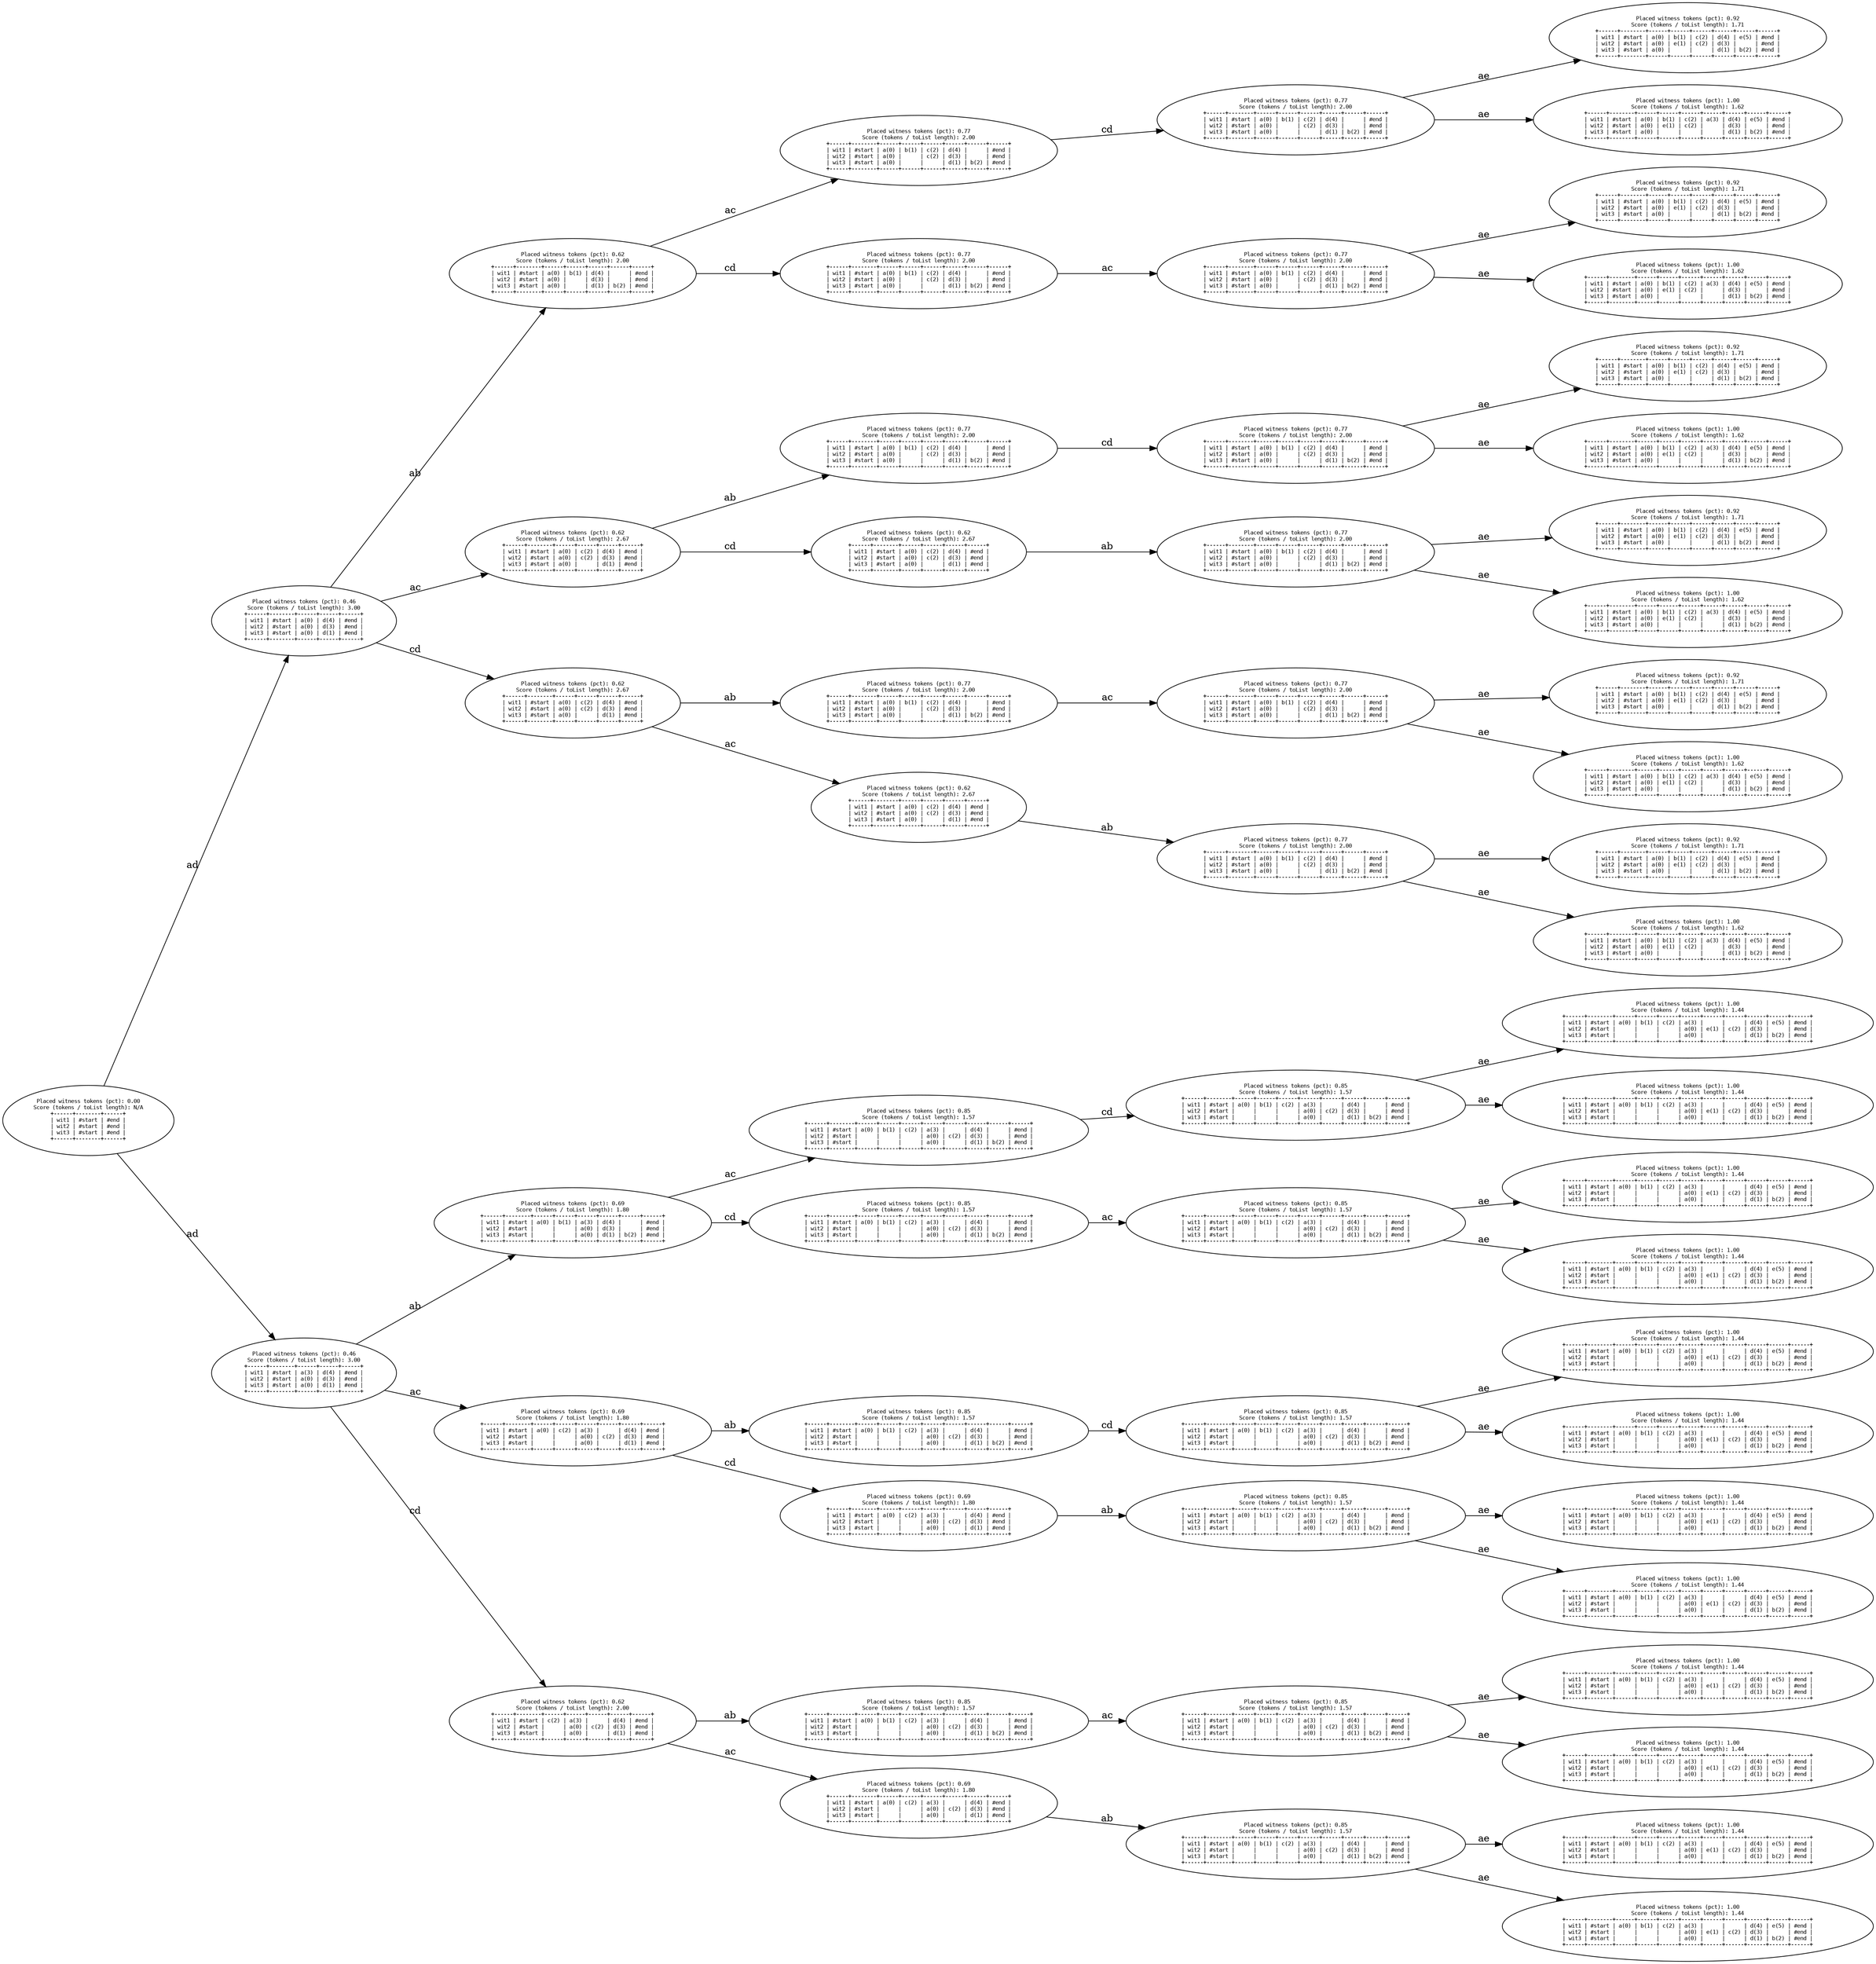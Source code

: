 digraph {
	graph [rankdir=LR]
	node [fontname=Courier fontsize=8]
	1 [label="Placed witness tokens (pct): 0.00
Score (tokens / toList length): N/A
+------+--------+------+
| wit1 | #start | #end |
| wit2 | #start | #end |
| wit3 | #start | #end |
+------+--------+------+"]
	2 [label="Placed witness tokens (pct): 0.46
Score (tokens / toList length): 3.00
+------+--------+------+------+------+
| wit1 | #start | a(0) | d(4) | #end |
| wit2 | #start | a(0) | d(3) | #end |
| wit3 | #start | a(0) | d(1) | #end |
+------+--------+------+------+------+"]
	1 -> 2 [label=ad]
	3 [label="Placed witness tokens (pct): 0.62
Score (tokens / toList length): 2.00
+------+--------+------+------+------+------+------+
| wit1 | #start | a(0) | b(1) | d(4) |      | #end |
| wit2 | #start | a(0) |      | d(3) |      | #end |
| wit3 | #start | a(0) |      | d(1) | b(2) | #end |
+------+--------+------+------+------+------+------+"]
	2 -> 3 [label=ab]
	4 [label="Placed witness tokens (pct): 0.77
Score (tokens / toList length): 2.00
+------+--------+------+------+------+------+------+------+
| wit1 | #start | a(0) | b(1) | c(2) | d(4) |      | #end |
| wit2 | #start | a(0) |      | c(2) | d(3) |      | #end |
| wit3 | #start | a(0) |      |      | d(1) | b(2) | #end |
+------+--------+------+------+------+------+------+------+"]
	3 -> 4 [label=ac]
	5 [label="Placed witness tokens (pct): 0.77
Score (tokens / toList length): 2.00
+------+--------+------+------+------+------+------+------+
| wit1 | #start | a(0) | b(1) | c(2) | d(4) |      | #end |
| wit2 | #start | a(0) |      | c(2) | d(3) |      | #end |
| wit3 | #start | a(0) |      |      | d(1) | b(2) | #end |
+------+--------+------+------+------+------+------+------+"]
	4 -> 5 [label=cd]
	6 [label="Placed witness tokens (pct): 0.92
Score (tokens / toList length): 1.71
+------+--------+------+------+------+------+------+------+
| wit1 | #start | a(0) | b(1) | c(2) | d(4) | e(5) | #end |
| wit2 | #start | a(0) | e(1) | c(2) | d(3) |      | #end |
| wit3 | #start | a(0) |      |      | d(1) | b(2) | #end |
+------+--------+------+------+------+------+------+------+"]
	5 -> 6 [label=ae]
	7 [label="Placed witness tokens (pct): 1.00
Score (tokens / toList length): 1.62
+------+--------+------+------+------+------+------+------+------+
| wit1 | #start | a(0) | b(1) | c(2) | a(3) | d(4) | e(5) | #end |
| wit2 | #start | a(0) | e(1) | c(2) |      | d(3) |      | #end |
| wit3 | #start | a(0) |      |      |      | d(1) | b(2) | #end |
+------+--------+------+------+------+------+------+------+------+"]
	5 -> 7 [label=ae]
	8 [label="Placed witness tokens (pct): 0.77
Score (tokens / toList length): 2.00
+------+--------+------+------+------+------+------+------+
| wit1 | #start | a(0) | b(1) | c(2) | d(4) |      | #end |
| wit2 | #start | a(0) |      | c(2) | d(3) |      | #end |
| wit3 | #start | a(0) |      |      | d(1) | b(2) | #end |
+------+--------+------+------+------+------+------+------+"]
	3 -> 8 [label=cd]
	9 [label="Placed witness tokens (pct): 0.77
Score (tokens / toList length): 2.00
+------+--------+------+------+------+------+------+------+
| wit1 | #start | a(0) | b(1) | c(2) | d(4) |      | #end |
| wit2 | #start | a(0) |      | c(2) | d(3) |      | #end |
| wit3 | #start | a(0) |      |      | d(1) | b(2) | #end |
+------+--------+------+------+------+------+------+------+"]
	8 -> 9 [label=ac]
	10 [label="Placed witness tokens (pct): 0.92
Score (tokens / toList length): 1.71
+------+--------+------+------+------+------+------+------+
| wit1 | #start | a(0) | b(1) | c(2) | d(4) | e(5) | #end |
| wit2 | #start | a(0) | e(1) | c(2) | d(3) |      | #end |
| wit3 | #start | a(0) |      |      | d(1) | b(2) | #end |
+------+--------+------+------+------+------+------+------+"]
	9 -> 10 [label=ae]
	11 [label="Placed witness tokens (pct): 1.00
Score (tokens / toList length): 1.62
+------+--------+------+------+------+------+------+------+------+
| wit1 | #start | a(0) | b(1) | c(2) | a(3) | d(4) | e(5) | #end |
| wit2 | #start | a(0) | e(1) | c(2) |      | d(3) |      | #end |
| wit3 | #start | a(0) |      |      |      | d(1) | b(2) | #end |
+------+--------+------+------+------+------+------+------+------+"]
	9 -> 11 [label=ae]
	12 [label="Placed witness tokens (pct): 0.62
Score (tokens / toList length): 2.67
+------+--------+------+------+------+------+
| wit1 | #start | a(0) | c(2) | d(4) | #end |
| wit2 | #start | a(0) | c(2) | d(3) | #end |
| wit3 | #start | a(0) |      | d(1) | #end |
+------+--------+------+------+------+------+"]
	2 -> 12 [label=ac]
	13 [label="Placed witness tokens (pct): 0.77
Score (tokens / toList length): 2.00
+------+--------+------+------+------+------+------+------+
| wit1 | #start | a(0) | b(1) | c(2) | d(4) |      | #end |
| wit2 | #start | a(0) |      | c(2) | d(3) |      | #end |
| wit3 | #start | a(0) |      |      | d(1) | b(2) | #end |
+------+--------+------+------+------+------+------+------+"]
	12 -> 13 [label=ab]
	14 [label="Placed witness tokens (pct): 0.77
Score (tokens / toList length): 2.00
+------+--------+------+------+------+------+------+------+
| wit1 | #start | a(0) | b(1) | c(2) | d(4) |      | #end |
| wit2 | #start | a(0) |      | c(2) | d(3) |      | #end |
| wit3 | #start | a(0) |      |      | d(1) | b(2) | #end |
+------+--------+------+------+------+------+------+------+"]
	13 -> 14 [label=cd]
	15 [label="Placed witness tokens (pct): 0.92
Score (tokens / toList length): 1.71
+------+--------+------+------+------+------+------+------+
| wit1 | #start | a(0) | b(1) | c(2) | d(4) | e(5) | #end |
| wit2 | #start | a(0) | e(1) | c(2) | d(3) |      | #end |
| wit3 | #start | a(0) |      |      | d(1) | b(2) | #end |
+------+--------+------+------+------+------+------+------+"]
	14 -> 15 [label=ae]
	16 [label="Placed witness tokens (pct): 1.00
Score (tokens / toList length): 1.62
+------+--------+------+------+------+------+------+------+------+
| wit1 | #start | a(0) | b(1) | c(2) | a(3) | d(4) | e(5) | #end |
| wit2 | #start | a(0) | e(1) | c(2) |      | d(3) |      | #end |
| wit3 | #start | a(0) |      |      |      | d(1) | b(2) | #end |
+------+--------+------+------+------+------+------+------+------+"]
	14 -> 16 [label=ae]
	17 [label="Placed witness tokens (pct): 0.62
Score (tokens / toList length): 2.67
+------+--------+------+------+------+------+
| wit1 | #start | a(0) | c(2) | d(4) | #end |
| wit2 | #start | a(0) | c(2) | d(3) | #end |
| wit3 | #start | a(0) |      | d(1) | #end |
+------+--------+------+------+------+------+"]
	12 -> 17 [label=cd]
	18 [label="Placed witness tokens (pct): 0.77
Score (tokens / toList length): 2.00
+------+--------+------+------+------+------+------+------+
| wit1 | #start | a(0) | b(1) | c(2) | d(4) |      | #end |
| wit2 | #start | a(0) |      | c(2) | d(3) |      | #end |
| wit3 | #start | a(0) |      |      | d(1) | b(2) | #end |
+------+--------+------+------+------+------+------+------+"]
	17 -> 18 [label=ab]
	19 [label="Placed witness tokens (pct): 0.92
Score (tokens / toList length): 1.71
+------+--------+------+------+------+------+------+------+
| wit1 | #start | a(0) | b(1) | c(2) | d(4) | e(5) | #end |
| wit2 | #start | a(0) | e(1) | c(2) | d(3) |      | #end |
| wit3 | #start | a(0) |      |      | d(1) | b(2) | #end |
+------+--------+------+------+------+------+------+------+"]
	18 -> 19 [label=ae]
	20 [label="Placed witness tokens (pct): 1.00
Score (tokens / toList length): 1.62
+------+--------+------+------+------+------+------+------+------+
| wit1 | #start | a(0) | b(1) | c(2) | a(3) | d(4) | e(5) | #end |
| wit2 | #start | a(0) | e(1) | c(2) |      | d(3) |      | #end |
| wit3 | #start | a(0) |      |      |      | d(1) | b(2) | #end |
+------+--------+------+------+------+------+------+------+------+"]
	18 -> 20 [label=ae]
	21 [label="Placed witness tokens (pct): 0.62
Score (tokens / toList length): 2.67
+------+--------+------+------+------+------+
| wit1 | #start | a(0) | c(2) | d(4) | #end |
| wit2 | #start | a(0) | c(2) | d(3) | #end |
| wit3 | #start | a(0) |      | d(1) | #end |
+------+--------+------+------+------+------+"]
	2 -> 21 [label=cd]
	22 [label="Placed witness tokens (pct): 0.77
Score (tokens / toList length): 2.00
+------+--------+------+------+------+------+------+------+
| wit1 | #start | a(0) | b(1) | c(2) | d(4) |      | #end |
| wit2 | #start | a(0) |      | c(2) | d(3) |      | #end |
| wit3 | #start | a(0) |      |      | d(1) | b(2) | #end |
+------+--------+------+------+------+------+------+------+"]
	21 -> 22 [label=ab]
	23 [label="Placed witness tokens (pct): 0.77
Score (tokens / toList length): 2.00
+------+--------+------+------+------+------+------+------+
| wit1 | #start | a(0) | b(1) | c(2) | d(4) |      | #end |
| wit2 | #start | a(0) |      | c(2) | d(3) |      | #end |
| wit3 | #start | a(0) |      |      | d(1) | b(2) | #end |
+------+--------+------+------+------+------+------+------+"]
	22 -> 23 [label=ac]
	24 [label="Placed witness tokens (pct): 0.92
Score (tokens / toList length): 1.71
+------+--------+------+------+------+------+------+------+
| wit1 | #start | a(0) | b(1) | c(2) | d(4) | e(5) | #end |
| wit2 | #start | a(0) | e(1) | c(2) | d(3) |      | #end |
| wit3 | #start | a(0) |      |      | d(1) | b(2) | #end |
+------+--------+------+------+------+------+------+------+"]
	23 -> 24 [label=ae]
	25 [label="Placed witness tokens (pct): 1.00
Score (tokens / toList length): 1.62
+------+--------+------+------+------+------+------+------+------+
| wit1 | #start | a(0) | b(1) | c(2) | a(3) | d(4) | e(5) | #end |
| wit2 | #start | a(0) | e(1) | c(2) |      | d(3) |      | #end |
| wit3 | #start | a(0) |      |      |      | d(1) | b(2) | #end |
+------+--------+------+------+------+------+------+------+------+"]
	23 -> 25 [label=ae]
	26 [label="Placed witness tokens (pct): 0.62
Score (tokens / toList length): 2.67
+------+--------+------+------+------+------+
| wit1 | #start | a(0) | c(2) | d(4) | #end |
| wit2 | #start | a(0) | c(2) | d(3) | #end |
| wit3 | #start | a(0) |      | d(1) | #end |
+------+--------+------+------+------+------+"]
	21 -> 26 [label=ac]
	27 [label="Placed witness tokens (pct): 0.77
Score (tokens / toList length): 2.00
+------+--------+------+------+------+------+------+------+
| wit1 | #start | a(0) | b(1) | c(2) | d(4) |      | #end |
| wit2 | #start | a(0) |      | c(2) | d(3) |      | #end |
| wit3 | #start | a(0) |      |      | d(1) | b(2) | #end |
+------+--------+------+------+------+------+------+------+"]
	26 -> 27 [label=ab]
	28 [label="Placed witness tokens (pct): 0.92
Score (tokens / toList length): 1.71
+------+--------+------+------+------+------+------+------+
| wit1 | #start | a(0) | b(1) | c(2) | d(4) | e(5) | #end |
| wit2 | #start | a(0) | e(1) | c(2) | d(3) |      | #end |
| wit3 | #start | a(0) |      |      | d(1) | b(2) | #end |
+------+--------+------+------+------+------+------+------+"]
	27 -> 28 [label=ae]
	29 [label="Placed witness tokens (pct): 1.00
Score (tokens / toList length): 1.62
+------+--------+------+------+------+------+------+------+------+
| wit1 | #start | a(0) | b(1) | c(2) | a(3) | d(4) | e(5) | #end |
| wit2 | #start | a(0) | e(1) | c(2) |      | d(3) |      | #end |
| wit3 | #start | a(0) |      |      |      | d(1) | b(2) | #end |
+------+--------+------+------+------+------+------+------+------+"]
	27 -> 29 [label=ae]
	30 [label="Placed witness tokens (pct): 0.46
Score (tokens / toList length): 3.00
+------+--------+------+------+------+
| wit1 | #start | a(3) | d(4) | #end |
| wit2 | #start | a(0) | d(3) | #end |
| wit3 | #start | a(0) | d(1) | #end |
+------+--------+------+------+------+"]
	1 -> 30 [label=ad]
	31 [label="Placed witness tokens (pct): 0.69
Score (tokens / toList length): 1.80
+------+--------+------+------+------+------+------+------+
| wit1 | #start | a(0) | b(1) | a(3) | d(4) |      | #end |
| wit2 | #start |      |      | a(0) | d(3) |      | #end |
| wit3 | #start |      |      | a(0) | d(1) | b(2) | #end |
+------+--------+------+------+------+------+------+------+"]
	30 -> 31 [label=ab]
	32 [label="Placed witness tokens (pct): 0.85
Score (tokens / toList length): 1.57
+------+--------+------+------+------+------+------+------+------+------+
| wit1 | #start | a(0) | b(1) | c(2) | a(3) |      | d(4) |      | #end |
| wit2 | #start |      |      |      | a(0) | c(2) | d(3) |      | #end |
| wit3 | #start |      |      |      | a(0) |      | d(1) | b(2) | #end |
+------+--------+------+------+------+------+------+------+------+------+"]
	31 -> 32 [label=ac]
	33 [label="Placed witness tokens (pct): 0.85
Score (tokens / toList length): 1.57
+------+--------+------+------+------+------+------+------+------+------+
| wit1 | #start | a(0) | b(1) | c(2) | a(3) |      | d(4) |      | #end |
| wit2 | #start |      |      |      | a(0) | c(2) | d(3) |      | #end |
| wit3 | #start |      |      |      | a(0) |      | d(1) | b(2) | #end |
+------+--------+------+------+------+------+------+------+------+------+"]
	32 -> 33 [label=cd]
	34 [label="Placed witness tokens (pct): 1.00
Score (tokens / toList length): 1.44
+------+--------+------+------+------+------+------+------+------+------+------+
| wit1 | #start | a(0) | b(1) | c(2) | a(3) |      |      | d(4) | e(5) | #end |
| wit2 | #start |      |      |      | a(0) | e(1) | c(2) | d(3) |      | #end |
| wit3 | #start |      |      |      | a(0) |      |      | d(1) | b(2) | #end |
+------+--------+------+------+------+------+------+------+------+------+------+"]
	33 -> 34 [label=ae]
	35 [label="Placed witness tokens (pct): 1.00
Score (tokens / toList length): 1.44
+------+--------+------+------+------+------+------+------+------+------+------+
| wit1 | #start | a(0) | b(1) | c(2) | a(3) |      |      | d(4) | e(5) | #end |
| wit2 | #start |      |      |      | a(0) | e(1) | c(2) | d(3) |      | #end |
| wit3 | #start |      |      |      | a(0) |      |      | d(1) | b(2) | #end |
+------+--------+------+------+------+------+------+------+------+------+------+"]
	33 -> 35 [label=ae]
	36 [label="Placed witness tokens (pct): 0.85
Score (tokens / toList length): 1.57
+------+--------+------+------+------+------+------+------+------+------+
| wit1 | #start | a(0) | b(1) | c(2) | a(3) |      | d(4) |      | #end |
| wit2 | #start |      |      |      | a(0) | c(2) | d(3) |      | #end |
| wit3 | #start |      |      |      | a(0) |      | d(1) | b(2) | #end |
+------+--------+------+------+------+------+------+------+------+------+"]
	31 -> 36 [label=cd]
	37 [label="Placed witness tokens (pct): 0.85
Score (tokens / toList length): 1.57
+------+--------+------+------+------+------+------+------+------+------+
| wit1 | #start | a(0) | b(1) | c(2) | a(3) |      | d(4) |      | #end |
| wit2 | #start |      |      |      | a(0) | c(2) | d(3) |      | #end |
| wit3 | #start |      |      |      | a(0) |      | d(1) | b(2) | #end |
+------+--------+------+------+------+------+------+------+------+------+"]
	36 -> 37 [label=ac]
	38 [label="Placed witness tokens (pct): 1.00
Score (tokens / toList length): 1.44
+------+--------+------+------+------+------+------+------+------+------+------+
| wit1 | #start | a(0) | b(1) | c(2) | a(3) |      |      | d(4) | e(5) | #end |
| wit2 | #start |      |      |      | a(0) | e(1) | c(2) | d(3) |      | #end |
| wit3 | #start |      |      |      | a(0) |      |      | d(1) | b(2) | #end |
+------+--------+------+------+------+------+------+------+------+------+------+"]
	37 -> 38 [label=ae]
	39 [label="Placed witness tokens (pct): 1.00
Score (tokens / toList length): 1.44
+------+--------+------+------+------+------+------+------+------+------+------+
| wit1 | #start | a(0) | b(1) | c(2) | a(3) |      |      | d(4) | e(5) | #end |
| wit2 | #start |      |      |      | a(0) | e(1) | c(2) | d(3) |      | #end |
| wit3 | #start |      |      |      | a(0) |      |      | d(1) | b(2) | #end |
+------+--------+------+------+------+------+------+------+------+------+------+"]
	37 -> 39 [label=ae]
	40 [label="Placed witness tokens (pct): 0.69
Score (tokens / toList length): 1.80
+------+--------+------+------+------+------+------+------+
| wit1 | #start | a(0) | c(2) | a(3) |      | d(4) | #end |
| wit2 | #start |      |      | a(0) | c(2) | d(3) | #end |
| wit3 | #start |      |      | a(0) |      | d(1) | #end |
+------+--------+------+------+------+------+------+------+"]
	30 -> 40 [label=ac]
	41 [label="Placed witness tokens (pct): 0.85
Score (tokens / toList length): 1.57
+------+--------+------+------+------+------+------+------+------+------+
| wit1 | #start | a(0) | b(1) | c(2) | a(3) |      | d(4) |      | #end |
| wit2 | #start |      |      |      | a(0) | c(2) | d(3) |      | #end |
| wit3 | #start |      |      |      | a(0) |      | d(1) | b(2) | #end |
+------+--------+------+------+------+------+------+------+------+------+"]
	40 -> 41 [label=ab]
	42 [label="Placed witness tokens (pct): 0.85
Score (tokens / toList length): 1.57
+------+--------+------+------+------+------+------+------+------+------+
| wit1 | #start | a(0) | b(1) | c(2) | a(3) |      | d(4) |      | #end |
| wit2 | #start |      |      |      | a(0) | c(2) | d(3) |      | #end |
| wit3 | #start |      |      |      | a(0) |      | d(1) | b(2) | #end |
+------+--------+------+------+------+------+------+------+------+------+"]
	41 -> 42 [label=cd]
	43 [label="Placed witness tokens (pct): 1.00
Score (tokens / toList length): 1.44
+------+--------+------+------+------+------+------+------+------+------+------+
| wit1 | #start | a(0) | b(1) | c(2) | a(3) |      |      | d(4) | e(5) | #end |
| wit2 | #start |      |      |      | a(0) | e(1) | c(2) | d(3) |      | #end |
| wit3 | #start |      |      |      | a(0) |      |      | d(1) | b(2) | #end |
+------+--------+------+------+------+------+------+------+------+------+------+"]
	42 -> 43 [label=ae]
	44 [label="Placed witness tokens (pct): 1.00
Score (tokens / toList length): 1.44
+------+--------+------+------+------+------+------+------+------+------+------+
| wit1 | #start | a(0) | b(1) | c(2) | a(3) |      |      | d(4) | e(5) | #end |
| wit2 | #start |      |      |      | a(0) | e(1) | c(2) | d(3) |      | #end |
| wit3 | #start |      |      |      | a(0) |      |      | d(1) | b(2) | #end |
+------+--------+------+------+------+------+------+------+------+------+------+"]
	42 -> 44 [label=ae]
	45 [label="Placed witness tokens (pct): 0.69
Score (tokens / toList length): 1.80
+------+--------+------+------+------+------+------+------+
| wit1 | #start | a(0) | c(2) | a(3) |      | d(4) | #end |
| wit2 | #start |      |      | a(0) | c(2) | d(3) | #end |
| wit3 | #start |      |      | a(0) |      | d(1) | #end |
+------+--------+------+------+------+------+------+------+"]
	40 -> 45 [label=cd]
	46 [label="Placed witness tokens (pct): 0.85
Score (tokens / toList length): 1.57
+------+--------+------+------+------+------+------+------+------+------+
| wit1 | #start | a(0) | b(1) | c(2) | a(3) |      | d(4) |      | #end |
| wit2 | #start |      |      |      | a(0) | c(2) | d(3) |      | #end |
| wit3 | #start |      |      |      | a(0) |      | d(1) | b(2) | #end |
+------+--------+------+------+------+------+------+------+------+------+"]
	45 -> 46 [label=ab]
	47 [label="Placed witness tokens (pct): 1.00
Score (tokens / toList length): 1.44
+------+--------+------+------+------+------+------+------+------+------+------+
| wit1 | #start | a(0) | b(1) | c(2) | a(3) |      |      | d(4) | e(5) | #end |
| wit2 | #start |      |      |      | a(0) | e(1) | c(2) | d(3) |      | #end |
| wit3 | #start |      |      |      | a(0) |      |      | d(1) | b(2) | #end |
+------+--------+------+------+------+------+------+------+------+------+------+"]
	46 -> 47 [label=ae]
	48 [label="Placed witness tokens (pct): 1.00
Score (tokens / toList length): 1.44
+------+--------+------+------+------+------+------+------+------+------+------+
| wit1 | #start | a(0) | b(1) | c(2) | a(3) |      |      | d(4) | e(5) | #end |
| wit2 | #start |      |      |      | a(0) | e(1) | c(2) | d(3) |      | #end |
| wit3 | #start |      |      |      | a(0) |      |      | d(1) | b(2) | #end |
+------+--------+------+------+------+------+------+------+------+------+------+"]
	46 -> 48 [label=ae]
	49 [label="Placed witness tokens (pct): 0.62
Score (tokens / toList length): 2.00
+------+--------+------+------+------+------+------+
| wit1 | #start | c(2) | a(3) |      | d(4) | #end |
| wit2 | #start |      | a(0) | c(2) | d(3) | #end |
| wit3 | #start |      | a(0) |      | d(1) | #end |
+------+--------+------+------+------+------+------+"]
	30 -> 49 [label=cd]
	50 [label="Placed witness tokens (pct): 0.85
Score (tokens / toList length): 1.57
+------+--------+------+------+------+------+------+------+------+------+
| wit1 | #start | a(0) | b(1) | c(2) | a(3) |      | d(4) |      | #end |
| wit2 | #start |      |      |      | a(0) | c(2) | d(3) |      | #end |
| wit3 | #start |      |      |      | a(0) |      | d(1) | b(2) | #end |
+------+--------+------+------+------+------+------+------+------+------+"]
	49 -> 50 [label=ab]
	51 [label="Placed witness tokens (pct): 0.85
Score (tokens / toList length): 1.57
+------+--------+------+------+------+------+------+------+------+------+
| wit1 | #start | a(0) | b(1) | c(2) | a(3) |      | d(4) |      | #end |
| wit2 | #start |      |      |      | a(0) | c(2) | d(3) |      | #end |
| wit3 | #start |      |      |      | a(0) |      | d(1) | b(2) | #end |
+------+--------+------+------+------+------+------+------+------+------+"]
	50 -> 51 [label=ac]
	52 [label="Placed witness tokens (pct): 1.00
Score (tokens / toList length): 1.44
+------+--------+------+------+------+------+------+------+------+------+------+
| wit1 | #start | a(0) | b(1) | c(2) | a(3) |      |      | d(4) | e(5) | #end |
| wit2 | #start |      |      |      | a(0) | e(1) | c(2) | d(3) |      | #end |
| wit3 | #start |      |      |      | a(0) |      |      | d(1) | b(2) | #end |
+------+--------+------+------+------+------+------+------+------+------+------+"]
	51 -> 52 [label=ae]
	53 [label="Placed witness tokens (pct): 1.00
Score (tokens / toList length): 1.44
+------+--------+------+------+------+------+------+------+------+------+------+
| wit1 | #start | a(0) | b(1) | c(2) | a(3) |      |      | d(4) | e(5) | #end |
| wit2 | #start |      |      |      | a(0) | e(1) | c(2) | d(3) |      | #end |
| wit3 | #start |      |      |      | a(0) |      |      | d(1) | b(2) | #end |
+------+--------+------+------+------+------+------+------+------+------+------+"]
	51 -> 53 [label=ae]
	54 [label="Placed witness tokens (pct): 0.69
Score (tokens / toList length): 1.80
+------+--------+------+------+------+------+------+------+
| wit1 | #start | a(0) | c(2) | a(3) |      | d(4) | #end |
| wit2 | #start |      |      | a(0) | c(2) | d(3) | #end |
| wit3 | #start |      |      | a(0) |      | d(1) | #end |
+------+--------+------+------+------+------+------+------+"]
	49 -> 54 [label=ac]
	55 [label="Placed witness tokens (pct): 0.85
Score (tokens / toList length): 1.57
+------+--------+------+------+------+------+------+------+------+------+
| wit1 | #start | a(0) | b(1) | c(2) | a(3) |      | d(4) |      | #end |
| wit2 | #start |      |      |      | a(0) | c(2) | d(3) |      | #end |
| wit3 | #start |      |      |      | a(0) |      | d(1) | b(2) | #end |
+------+--------+------+------+------+------+------+------+------+------+"]
	54 -> 55 [label=ab]
	56 [label="Placed witness tokens (pct): 1.00
Score (tokens / toList length): 1.44
+------+--------+------+------+------+------+------+------+------+------+------+
| wit1 | #start | a(0) | b(1) | c(2) | a(3) |      |      | d(4) | e(5) | #end |
| wit2 | #start |      |      |      | a(0) | e(1) | c(2) | d(3) |      | #end |
| wit3 | #start |      |      |      | a(0) |      |      | d(1) | b(2) | #end |
+------+--------+------+------+------+------+------+------+------+------+------+"]
	55 -> 56 [label=ae]
	57 [label="Placed witness tokens (pct): 1.00
Score (tokens / toList length): 1.44
+------+--------+------+------+------+------+------+------+------+------+------+
| wit1 | #start | a(0) | b(1) | c(2) | a(3) |      |      | d(4) | e(5) | #end |
| wit2 | #start |      |      |      | a(0) | e(1) | c(2) | d(3) |      | #end |
| wit3 | #start |      |      |      | a(0) |      |      | d(1) | b(2) | #end |
+------+--------+------+------+------+------+------+------+------+------+------+"]
	55 -> 57 [label=ae]
}
